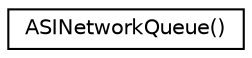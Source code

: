digraph G
{
  edge [fontname="Helvetica",fontsize="10",labelfontname="Helvetica",labelfontsize="10"];
  node [fontname="Helvetica",fontsize="10",shape=record];
  rankdir="LR";
  Node1 [label="ASINetworkQueue()",height=0.2,width=0.4,color="black", fillcolor="white", style="filled",URL="$interface_a_s_i_network_queue_07_08.html"];
}
